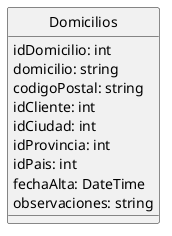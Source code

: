 @startuml Domicilios
hide circle
class Domicilios{
    idDomicilio: int
    domicilio: string
    codigoPostal: string
    idCliente: int
    idCiudad: int
    idProvincia: int
    idPais: int
    fechaAlta: DateTime
    observaciones: string

    
}
@enduml